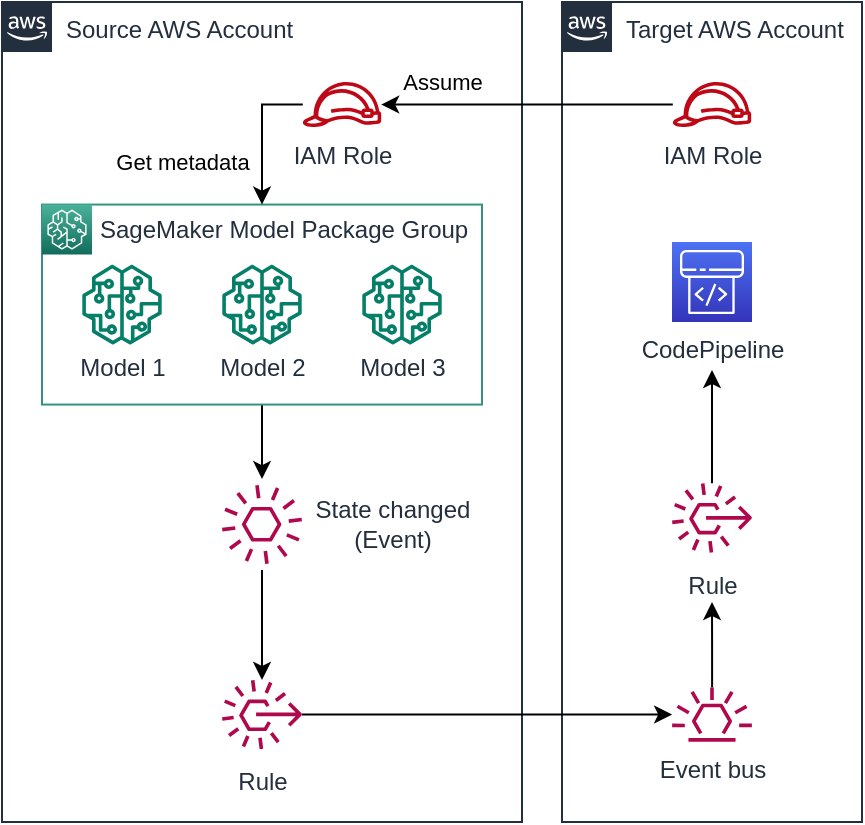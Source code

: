 <mxfile version="20.2.3" type="device"><diagram id="nOkpBZcZqbjnXywVXBLF" name="Page-1"><mxGraphModel dx="1295" dy="811" grid="1" gridSize="10" guides="1" tooltips="1" connect="1" arrows="1" fold="1" page="1" pageScale="1" pageWidth="850" pageHeight="1100" math="0" shadow="0"><root><mxCell id="0"/><mxCell id="1" parent="0"/><mxCell id="jQgcPAvfA3B8L6dtxu0Y-1" value="Target AWS Account" style="points=[[0,0],[0.25,0],[0.5,0],[0.75,0],[1,0],[1,0.25],[1,0.5],[1,0.75],[1,1],[0.75,1],[0.5,1],[0.25,1],[0,1],[0,0.75],[0,0.5],[0,0.25]];outlineConnect=0;gradientColor=none;html=1;whiteSpace=wrap;fontSize=12;fontStyle=0;container=1;pointerEvents=0;collapsible=0;recursiveResize=0;shape=mxgraph.aws4.group;grIcon=mxgraph.aws4.group_aws_cloud_alt;strokeColor=#232F3E;fillColor=none;verticalAlign=top;align=left;spacingLeft=30;fontColor=#232F3E;dashed=0;" parent="1" vertex="1"><mxGeometry x="320" y="50" width="150" height="410" as="geometry"/></mxCell><mxCell id="x0DPmd7QCZaHClOYNgCV-28" style="edgeStyle=orthogonalEdgeStyle;rounded=0;orthogonalLoop=1;jettySize=auto;html=1;" edge="1" parent="jQgcPAvfA3B8L6dtxu0Y-1" source="x0DPmd7QCZaHClOYNgCV-18"><mxGeometry relative="1" as="geometry"><mxPoint x="75" y="300" as="targetPoint"/></mxGeometry></mxCell><mxCell id="x0DPmd7QCZaHClOYNgCV-18" value="Event bus" style="sketch=0;outlineConnect=0;fontColor=#232F3E;gradientColor=none;fillColor=#B0084D;strokeColor=none;dashed=0;verticalLabelPosition=bottom;verticalAlign=top;align=center;html=1;fontSize=12;fontStyle=0;aspect=fixed;pointerEvents=1;shape=mxgraph.aws4.eventbridge_default_event_bus_resource;" vertex="1" parent="jQgcPAvfA3B8L6dtxu0Y-1"><mxGeometry x="55" y="342.69" width="40" height="27.18" as="geometry"/></mxCell><mxCell id="x0DPmd7QCZaHClOYNgCV-22" value="IAM Role" style="sketch=0;outlineConnect=0;fontColor=#232F3E;gradientColor=none;fillColor=#BF0816;strokeColor=none;dashed=0;verticalLabelPosition=bottom;verticalAlign=top;align=center;html=1;fontSize=12;fontStyle=0;aspect=fixed;pointerEvents=1;shape=mxgraph.aws4.role;" vertex="1" parent="jQgcPAvfA3B8L6dtxu0Y-1"><mxGeometry x="55" y="40.0" width="40" height="22.56" as="geometry"/></mxCell><mxCell id="x0DPmd7QCZaHClOYNgCV-27" style="edgeStyle=orthogonalEdgeStyle;rounded=0;orthogonalLoop=1;jettySize=auto;html=1;" edge="1" parent="jQgcPAvfA3B8L6dtxu0Y-1" source="x0DPmd7QCZaHClOYNgCV-24" target="x0DPmd7QCZaHClOYNgCV-26"><mxGeometry relative="1" as="geometry"/></mxCell><mxCell id="x0DPmd7QCZaHClOYNgCV-24" value="Rule" style="sketch=0;outlineConnect=0;fontColor=#232F3E;gradientColor=none;fillColor=#B0084D;strokeColor=none;dashed=0;verticalLabelPosition=bottom;verticalAlign=top;align=center;html=1;fontSize=12;fontStyle=0;pointerEvents=1;shape=mxgraph.aws4.rule_3;perimeterSpacing=0;" vertex="1" parent="jQgcPAvfA3B8L6dtxu0Y-1"><mxGeometry x="55" y="238" width="40" height="40" as="geometry"/></mxCell><mxCell id="x0DPmd7QCZaHClOYNgCV-26" value="CodePipeline" style="sketch=0;points=[[0,0,0],[0.25,0,0],[0.5,0,0],[0.75,0,0],[1,0,0],[0,1,0],[0.25,1,0],[0.5,1,0],[0.75,1,0],[1,1,0],[0,0.25,0],[0,0.5,0],[0,0.75,0],[1,0.25,0],[1,0.5,0],[1,0.75,0]];outlineConnect=0;fontColor=#232F3E;gradientColor=#4D72F3;gradientDirection=north;fillColor=#3334B9;strokeColor=#ffffff;dashed=0;verticalLabelPosition=bottom;verticalAlign=top;align=center;html=1;fontSize=12;fontStyle=0;aspect=fixed;shape=mxgraph.aws4.resourceIcon;resIcon=mxgraph.aws4.codepipeline;perimeterSpacing=24;" vertex="1" parent="jQgcPAvfA3B8L6dtxu0Y-1"><mxGeometry x="55" y="120" width="40" height="40" as="geometry"/></mxCell><mxCell id="x0DPmd7QCZaHClOYNgCV-1" value="Source AWS Account" style="points=[[0,0],[0.25,0],[0.5,0],[0.75,0],[1,0],[1,0.25],[1,0.5],[1,0.75],[1,1],[0.75,1],[0.5,1],[0.25,1],[0,1],[0,0.75],[0,0.5],[0,0.25]];outlineConnect=0;gradientColor=none;html=1;whiteSpace=wrap;fontSize=12;fontStyle=0;container=1;pointerEvents=0;collapsible=0;recursiveResize=0;shape=mxgraph.aws4.group;grIcon=mxgraph.aws4.group_aws_cloud_alt;strokeColor=#232F3E;fillColor=none;verticalAlign=top;align=left;spacingLeft=30;fontColor=#232F3E;dashed=0;" vertex="1" parent="1"><mxGeometry x="40" y="50" width="260" height="410" as="geometry"/></mxCell><mxCell id="x0DPmd7QCZaHClOYNgCV-11" style="edgeStyle=orthogonalEdgeStyle;rounded=0;orthogonalLoop=1;jettySize=auto;html=1;" edge="1" parent="x0DPmd7QCZaHClOYNgCV-1" source="x0DPmd7QCZaHClOYNgCV-3" target="x0DPmd7QCZaHClOYNgCV-10"><mxGeometry relative="1" as="geometry"/></mxCell><mxCell id="x0DPmd7QCZaHClOYNgCV-3" value="" style="fillColor=none;strokeColor=#36927E;verticalAlign=top;fontStyle=0;fontColor=#5A6C86;" vertex="1" parent="x0DPmd7QCZaHClOYNgCV-1"><mxGeometry x="20" y="101.28" width="220" height="100" as="geometry"/></mxCell><mxCell id="x0DPmd7QCZaHClOYNgCV-5" value="SageMaker Model Package Group" style="sketch=0;points=[[0,0,0],[0.25,0,0],[0.5,0,0],[0.75,0,0],[1,0,0],[0,1,0],[0.25,1,0],[0.5,1,0],[0.75,1,0],[1,1,0],[0,0.25,0],[0,0.5,0],[0,0.75,0],[1,0.25,0],[1,0.5,0],[1,0.75,0]];outlineConnect=0;fontColor=#232F3E;gradientColor=#4AB29A;gradientDirection=north;fillColor=#116D5B;strokeColor=#ffffff;dashed=0;verticalLabelPosition=middle;verticalAlign=middle;align=left;html=1;fontSize=12;fontStyle=0;aspect=fixed;shape=mxgraph.aws4.resourceIcon;resIcon=mxgraph.aws4.sagemaker;labelPosition=right;spacingLeft=2;" vertex="1" parent="x0DPmd7QCZaHClOYNgCV-1"><mxGeometry x="20" y="101.28" width="25" height="25" as="geometry"/></mxCell><mxCell id="x0DPmd7QCZaHClOYNgCV-6" value="Model 1" style="sketch=0;outlineConnect=0;fontColor=#232F3E;gradientColor=none;fillColor=#067F68;strokeColor=none;dashed=0;verticalLabelPosition=bottom;verticalAlign=top;align=center;html=1;fontSize=12;fontStyle=0;aspect=fixed;pointerEvents=1;shape=mxgraph.aws4.sagemaker_model;spacing=0;" vertex="1" parent="x0DPmd7QCZaHClOYNgCV-1"><mxGeometry x="40" y="131.28" width="40" height="40" as="geometry"/></mxCell><mxCell id="x0DPmd7QCZaHClOYNgCV-7" value="Model 2" style="sketch=0;outlineConnect=0;fontColor=#232F3E;gradientColor=none;fillColor=#067F68;strokeColor=none;dashed=0;verticalLabelPosition=bottom;verticalAlign=top;align=center;html=1;fontSize=12;fontStyle=0;aspect=fixed;pointerEvents=1;shape=mxgraph.aws4.sagemaker_model;spacing=0;" vertex="1" parent="x0DPmd7QCZaHClOYNgCV-1"><mxGeometry x="110" y="131.28" width="40" height="40" as="geometry"/></mxCell><mxCell id="x0DPmd7QCZaHClOYNgCV-8" value="Model 3" style="sketch=0;outlineConnect=0;fontColor=#232F3E;gradientColor=none;fillColor=#067F68;strokeColor=none;dashed=0;verticalLabelPosition=bottom;verticalAlign=top;align=center;html=1;fontSize=12;fontStyle=0;aspect=fixed;pointerEvents=1;shape=mxgraph.aws4.sagemaker_model;spacing=0;" vertex="1" parent="x0DPmd7QCZaHClOYNgCV-1"><mxGeometry x="180" y="131.28" width="40" height="40" as="geometry"/></mxCell><mxCell id="x0DPmd7QCZaHClOYNgCV-12" style="edgeStyle=orthogonalEdgeStyle;rounded=0;orthogonalLoop=1;jettySize=auto;html=1;" edge="1" parent="x0DPmd7QCZaHClOYNgCV-1" source="x0DPmd7QCZaHClOYNgCV-10" target="x0DPmd7QCZaHClOYNgCV-15"><mxGeometry relative="1" as="geometry"><mxPoint x="130" y="321.28" as="targetPoint"/></mxGeometry></mxCell><mxCell id="x0DPmd7QCZaHClOYNgCV-10" value="State changed&lt;br&gt;(Event)" style="sketch=0;outlineConnect=0;fontColor=#232F3E;gradientColor=none;fillColor=#B0084D;strokeColor=none;dashed=0;verticalLabelPosition=middle;verticalAlign=middle;align=center;html=1;fontSize=12;fontStyle=0;aspect=fixed;pointerEvents=1;shape=mxgraph.aws4.event;labelPosition=right;spacingLeft=50;spacing=0;perimeterSpacing=3;" vertex="1" parent="x0DPmd7QCZaHClOYNgCV-1"><mxGeometry x="110" y="241.28" width="40" height="40" as="geometry"/></mxCell><mxCell id="x0DPmd7QCZaHClOYNgCV-21" value="Get metadata" style="edgeStyle=orthogonalEdgeStyle;rounded=0;orthogonalLoop=1;jettySize=auto;html=1;" edge="1" parent="x0DPmd7QCZaHClOYNgCV-1" source="x0DPmd7QCZaHClOYNgCV-13" target="x0DPmd7QCZaHClOYNgCV-3"><mxGeometry x="0.395" y="-40" relative="1" as="geometry"><Array as="points"><mxPoint x="130" y="51"/></Array><mxPoint as="offset"/></mxGeometry></mxCell><mxCell id="x0DPmd7QCZaHClOYNgCV-13" value="IAM Role" style="sketch=0;outlineConnect=0;fontColor=#232F3E;gradientColor=none;fillColor=#BF0816;strokeColor=none;dashed=0;verticalLabelPosition=bottom;verticalAlign=top;align=center;html=1;fontSize=12;fontStyle=0;aspect=fixed;pointerEvents=1;shape=mxgraph.aws4.role;" vertex="1" parent="x0DPmd7QCZaHClOYNgCV-1"><mxGeometry x="150" y="40.0" width="40" height="22.56" as="geometry"/></mxCell><mxCell id="x0DPmd7QCZaHClOYNgCV-15" value="Rule" style="sketch=0;outlineConnect=0;fontColor=#232F3E;gradientColor=none;fillColor=#B0084D;strokeColor=none;dashed=0;verticalLabelPosition=bottom;verticalAlign=top;align=center;html=1;fontSize=12;fontStyle=0;pointerEvents=1;shape=mxgraph.aws4.rule_3;" vertex="1" parent="x0DPmd7QCZaHClOYNgCV-1"><mxGeometry x="110" y="336.28" width="40" height="40" as="geometry"/></mxCell><mxCell id="x0DPmd7QCZaHClOYNgCV-20" style="edgeStyle=orthogonalEdgeStyle;rounded=0;orthogonalLoop=1;jettySize=auto;html=1;" edge="1" parent="1" source="x0DPmd7QCZaHClOYNgCV-15" target="x0DPmd7QCZaHClOYNgCV-18"><mxGeometry relative="1" as="geometry"/></mxCell><mxCell id="x0DPmd7QCZaHClOYNgCV-23" value="Assume" style="edgeStyle=orthogonalEdgeStyle;rounded=0;orthogonalLoop=1;jettySize=auto;html=1;" edge="1" parent="1" source="x0DPmd7QCZaHClOYNgCV-22" target="x0DPmd7QCZaHClOYNgCV-13"><mxGeometry x="0.583" y="-11" relative="1" as="geometry"><mxPoint as="offset"/></mxGeometry></mxCell></root></mxGraphModel></diagram></mxfile>